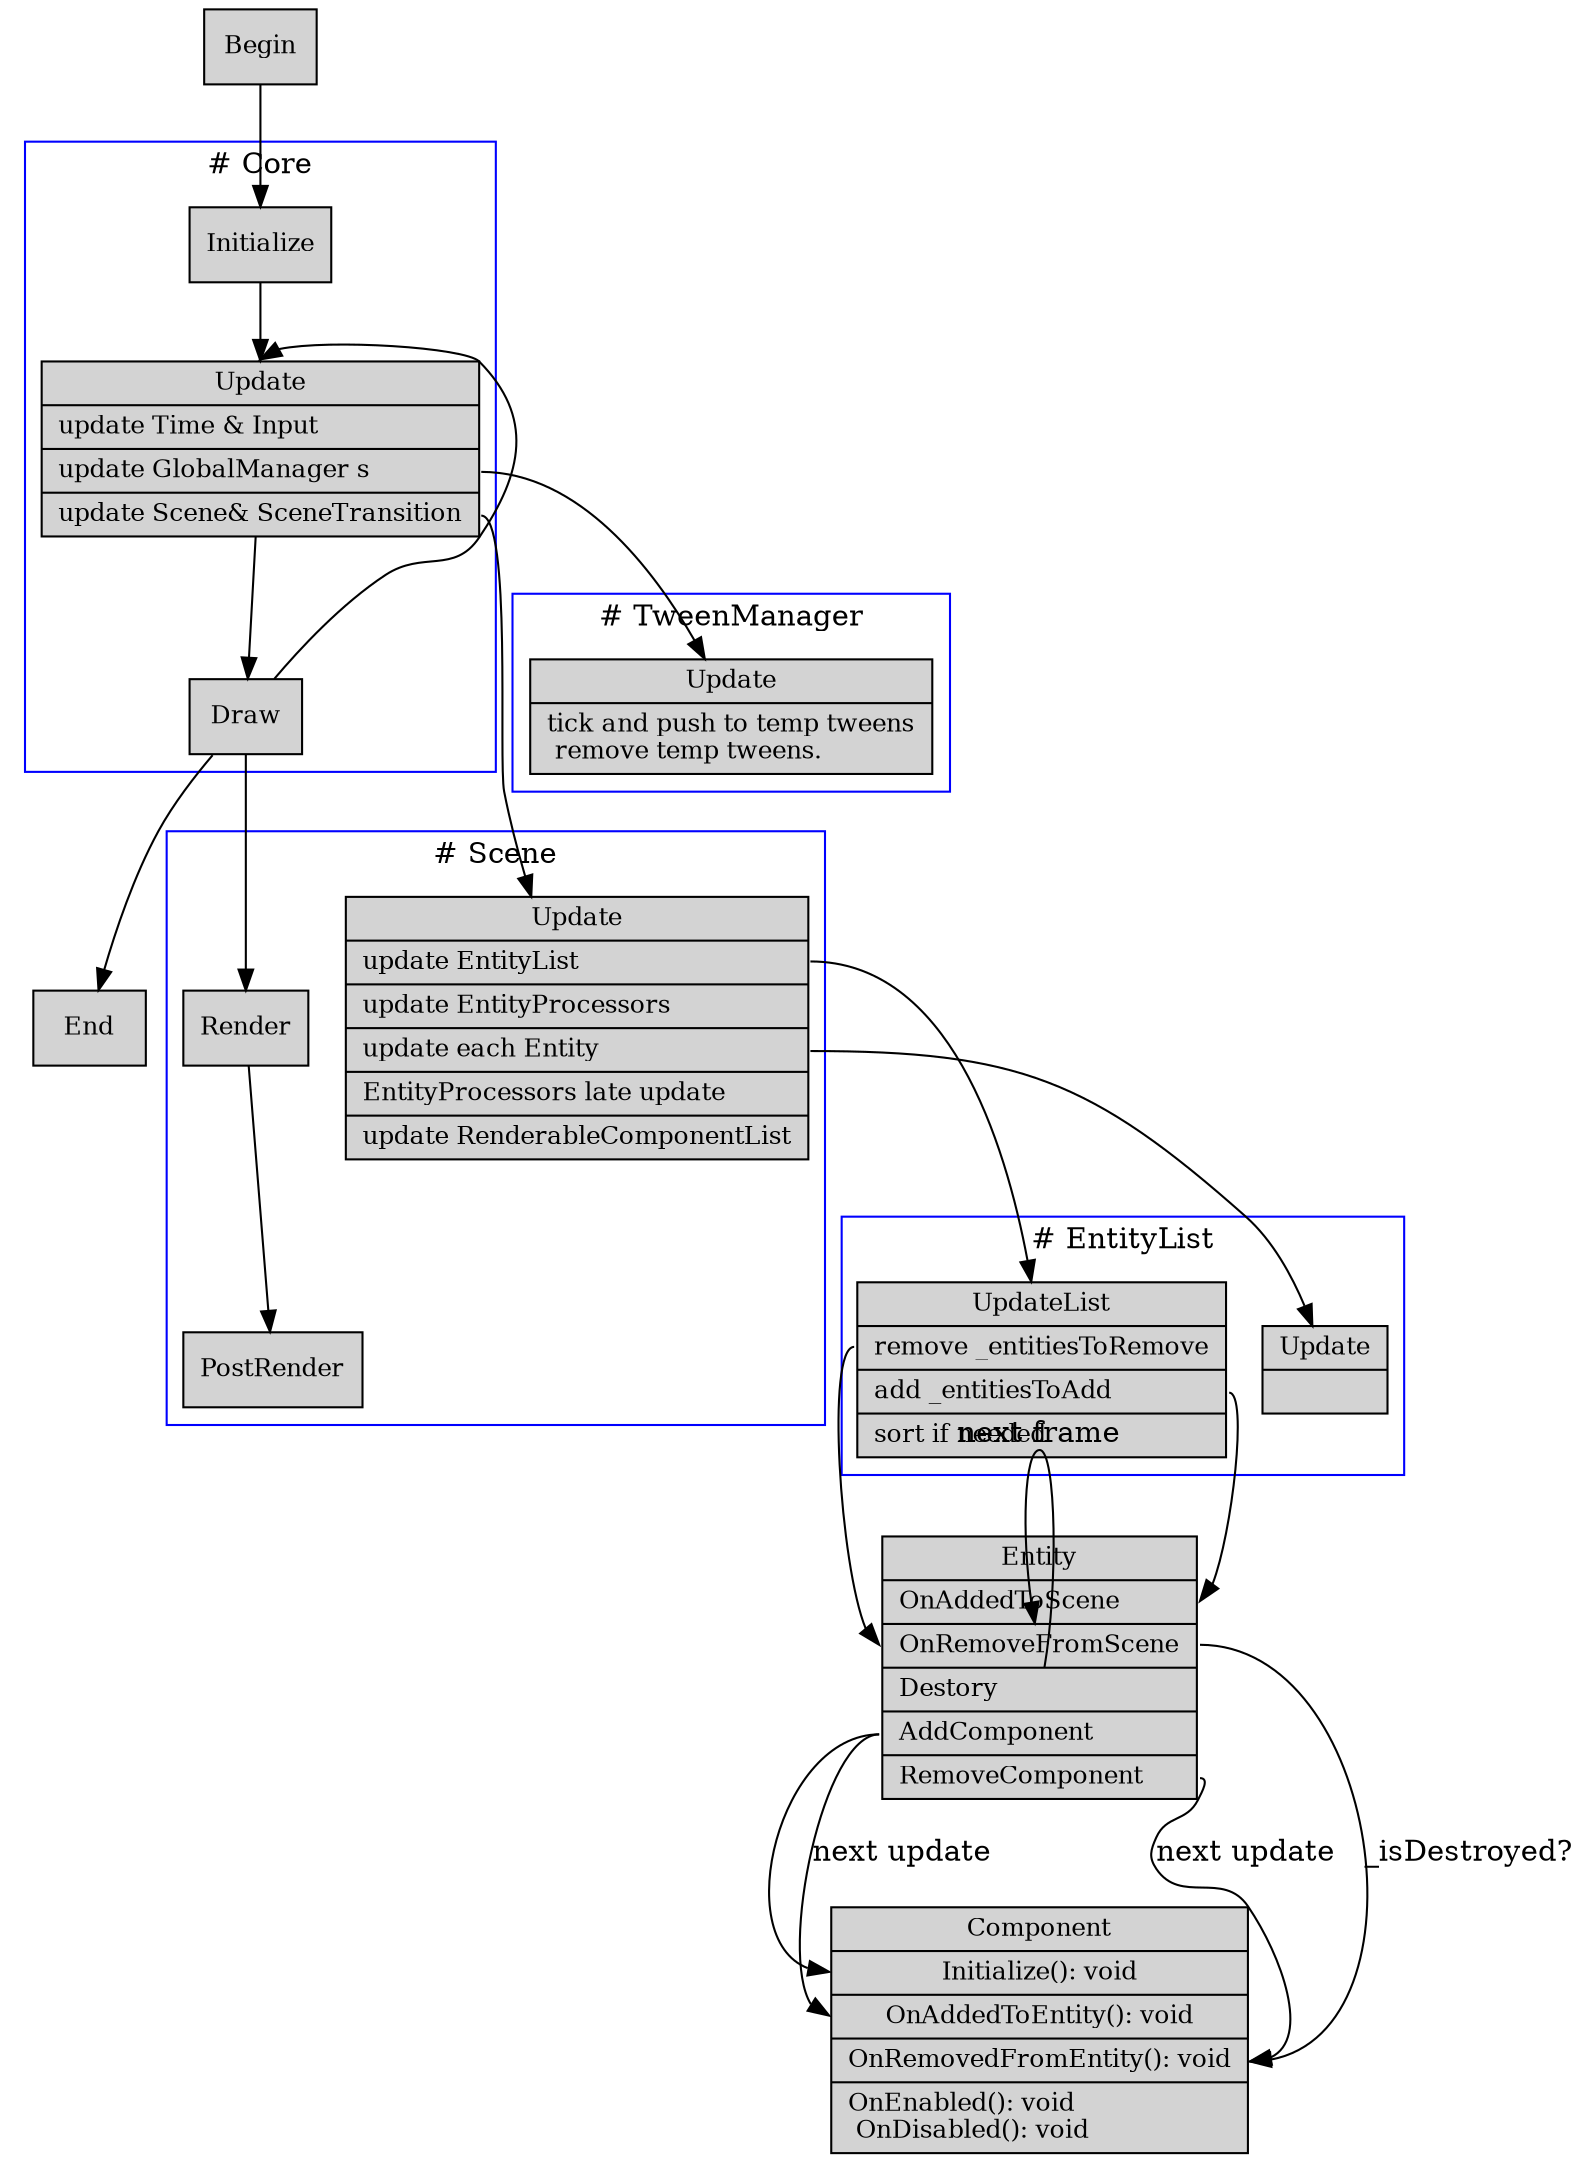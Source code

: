 digraph G{
    node [shape = record, style=filled, fontsize = 12 ]
    
    Begin

    subgraph clusterCore {
        label = "# Core"
        color = blue

        Initialize

        Update [label = "{<0>Update|
        <1>update Time & Input\l|
        <2>update GlobalManager s\l|
        <3>update Scene& SceneTransition\l}"]

        Draw 
    }

    End

    subgraph clusterScene{
        label = "# Scene"
        color = blue

        SceneUpdate [label="{Update|
        <1>update EntityList\l|
        update EntityProcessors\l|
        <3>update each Entity\l|
        EntityProcessors late update\l|
        update RenderableComponentList\l
        }"]

        SceneRender [label="{Render}"]

        ScenePostRender [label="{PostRender}"]
    }

    subgraph clusterTweenManager{
        label = "# TweenManager"
        color = blue

        TweenManagerUpdate [label="{Update|
        tick and push to temp tweens\l
        remove temp tweens.\l
        }"]
    }

    subgraph clusterEntityList{
        label = "# EntityList"
        color = blue

        EntityListUpdateList [label="{UpdateList|
        <1>remove _entitiesToRemove\l|
        <2>add _entitiesToAdd\l|
        sort if needed\l}"]

        EntityListUpdate [label="{Update|
        }"]
    }

    Entity [label = "{<0>Entity|
    <1>OnAddedToScene\l|
    <2>OnRemoveFromScene\l|
    <3>Destory\l|
    <4>AddComponent\l|
    <5>RemoveComponent\l
    }"]


    Component [label = "{Component|
    <1>Initialize(): void|
    <2>OnAddedToEntity(): void|
    <3>OnRemovedFromEntity(): void|
    OnEnabled(): void\l
    OnDisabled(): void\l
    }"]

    Entity:3-> Entity:2 [label="next frame"]
    Entity:4-> Component:1
    Entity:4-> Component:2 [label="next update"]
    Entity:5-> Component:3 [label="next update"]
    Entity:2->Component:3 [label="_isDestroyed?"]

    Begin-> Initialize
    Initialize-> Update    
    Update-> Draw
    Draw-> Update:0
    Draw-> End

    Update:3-> SceneUpdate
    Draw-> SceneRender-> ScenePostRender

    Update:2-> TweenManagerUpdate

    SceneUpdate:1-> EntityListUpdateList
    SceneUpdate:3-> EntityListUpdate

    EntityListUpdateList:1-> Entity:2
    EntityListUpdateList:2-> Entity:1

}

